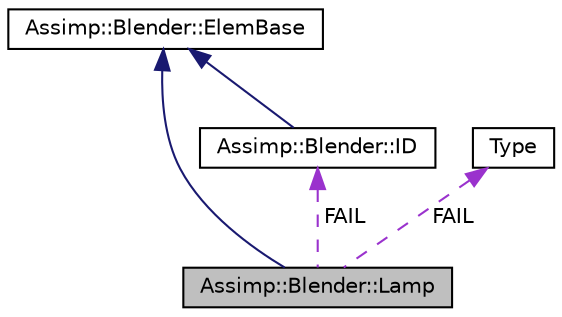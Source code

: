 digraph "Assimp::Blender::Lamp"
{
  edge [fontname="Helvetica",fontsize="10",labelfontname="Helvetica",labelfontsize="10"];
  node [fontname="Helvetica",fontsize="10",shape=record];
  Node1 [label="Assimp::Blender::Lamp",height=0.2,width=0.4,color="black", fillcolor="grey75", style="filled", fontcolor="black"];
  Node2 -> Node1 [dir="back",color="midnightblue",fontsize="10",style="solid",fontname="Helvetica"];
  Node2 [label="Assimp::Blender::ElemBase",height=0.2,width=0.4,color="black", fillcolor="white", style="filled",URL="$struct_assimp_1_1_blender_1_1_elem_base.html"];
  Node3 -> Node1 [dir="back",color="darkorchid3",fontsize="10",style="dashed",label=" FAIL" ,fontname="Helvetica"];
  Node3 [label="Assimp::Blender::ID",height=0.2,width=0.4,color="black", fillcolor="white", style="filled",URL="$struct_assimp_1_1_blender_1_1_i_d.html"];
  Node2 -> Node3 [dir="back",color="midnightblue",fontsize="10",style="solid",fontname="Helvetica"];
  Node4 -> Node1 [dir="back",color="darkorchid3",fontsize="10",style="dashed",label=" FAIL" ,fontname="Helvetica"];
  Node4 [label="Type",height=0.2,width=0.4,color="black", fillcolor="white", style="filled",URL="$struct_type.html"];
}
